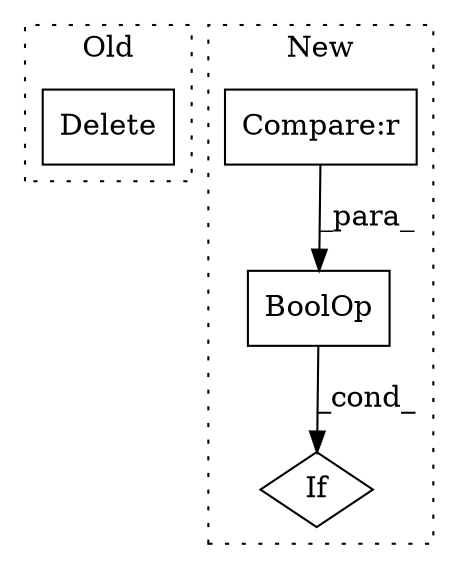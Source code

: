 digraph G {
subgraph cluster0 {
1 [label="Delete" a="101" s="6942" l="9" shape="box"];
label = "Old";
style="dotted";
}
subgraph cluster1 {
2 [label="BoolOp" a="72" s="7310" l="62" shape="box"];
3 [label="Compare:r" a="40" s="7310" l="26" shape="box"];
4 [label="If" a="96" s="7307" l="3" shape="diamond"];
label = "New";
style="dotted";
}
2 -> 4 [label="_cond_"];
3 -> 2 [label="_para_"];
}
